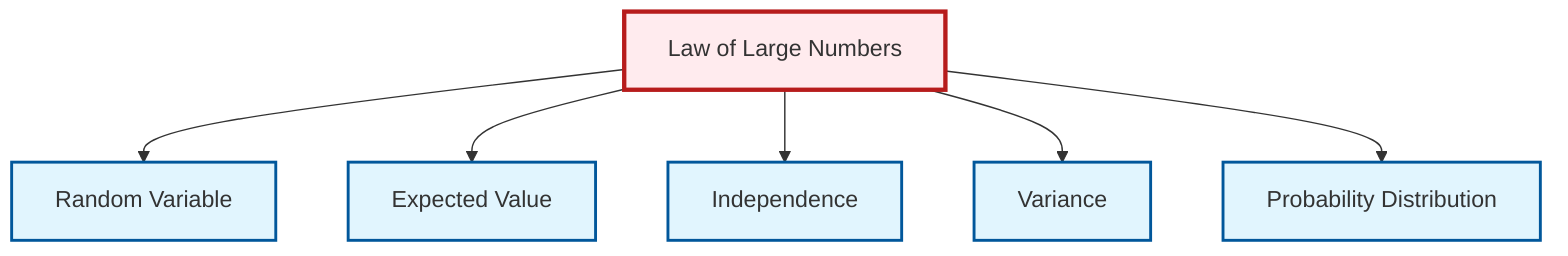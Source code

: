 graph TD
    classDef definition fill:#e1f5fe,stroke:#01579b,stroke-width:2px
    classDef theorem fill:#f3e5f5,stroke:#4a148c,stroke-width:2px
    classDef axiom fill:#fff3e0,stroke:#e65100,stroke-width:2px
    classDef example fill:#e8f5e9,stroke:#1b5e20,stroke-width:2px
    classDef current fill:#ffebee,stroke:#b71c1c,stroke-width:3px
    def-independence["Independence"]:::definition
    thm-law-of-large-numbers["Law of Large Numbers"]:::theorem
    def-random-variable["Random Variable"]:::definition
    def-probability-distribution["Probability Distribution"]:::definition
    def-variance["Variance"]:::definition
    def-expectation["Expected Value"]:::definition
    thm-law-of-large-numbers --> def-random-variable
    thm-law-of-large-numbers --> def-expectation
    thm-law-of-large-numbers --> def-independence
    thm-law-of-large-numbers --> def-variance
    thm-law-of-large-numbers --> def-probability-distribution
    class thm-law-of-large-numbers current